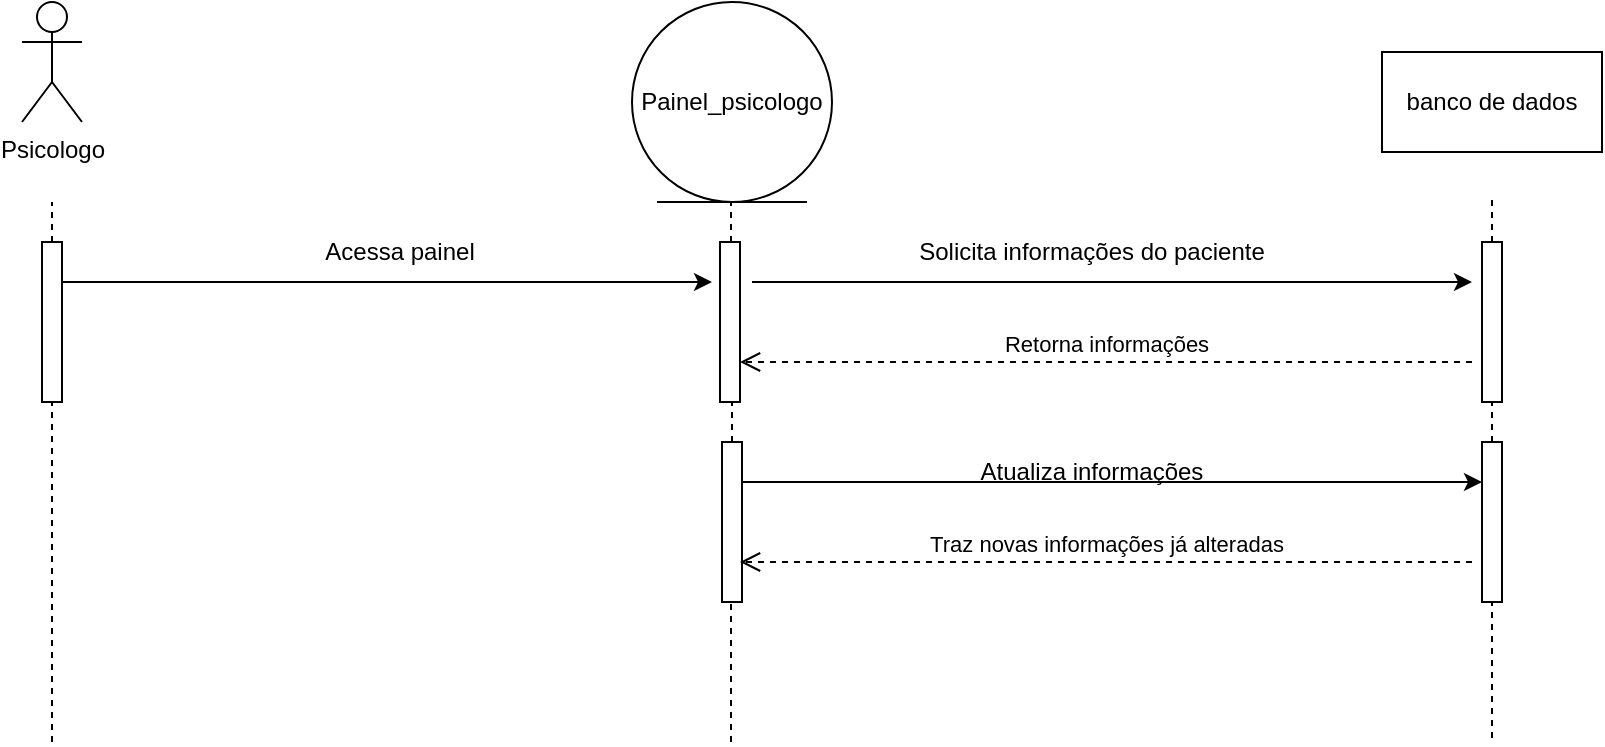 <mxfile version="24.4.10" type="github">
  <diagram name="Página-1" id="QmU7xllQcKqlaRADJfal">
    <mxGraphModel dx="880" dy="472" grid="1" gridSize="10" guides="1" tooltips="1" connect="1" arrows="1" fold="1" page="1" pageScale="1" pageWidth="827" pageHeight="1169" math="0" shadow="0">
      <root>
        <mxCell id="0" />
        <mxCell id="1" parent="0" />
        <mxCell id="8M90LXuTcuUlBlFiTqLg-1" value="Psicologo" style="shape=umlActor;verticalLabelPosition=bottom;verticalAlign=top;html=1;outlineConnect=0;" parent="1" vertex="1">
          <mxGeometry x="305" y="140" width="30" height="60" as="geometry" />
        </mxCell>
        <mxCell id="8M90LXuTcuUlBlFiTqLg-3" value="" style="endArrow=none;dashed=1;html=1;rounded=0;" parent="1" source="8M90LXuTcuUlBlFiTqLg-12" edge="1">
          <mxGeometry width="50" height="50" relative="1" as="geometry">
            <mxPoint x="320" y="510" as="sourcePoint" />
            <mxPoint x="320" y="240" as="targetPoint" />
          </mxGeometry>
        </mxCell>
        <mxCell id="8M90LXuTcuUlBlFiTqLg-7" value="banco de dados" style="html=1;whiteSpace=wrap;" parent="1" vertex="1">
          <mxGeometry x="985" y="165" width="110" height="50" as="geometry" />
        </mxCell>
        <mxCell id="8M90LXuTcuUlBlFiTqLg-9" value="" style="endArrow=none;dashed=1;html=1;rounded=0;" parent="1" source="8M90LXuTcuUlBlFiTqLg-14" edge="1">
          <mxGeometry width="50" height="50" relative="1" as="geometry">
            <mxPoint x="659.5" y="510" as="sourcePoint" />
            <mxPoint x="659.5" y="240" as="targetPoint" />
          </mxGeometry>
        </mxCell>
        <mxCell id="8M90LXuTcuUlBlFiTqLg-10" value="" style="endArrow=none;dashed=1;html=1;rounded=0;" parent="1" source="8M90LXuTcuUlBlFiTqLg-16" edge="1">
          <mxGeometry width="50" height="50" relative="1" as="geometry">
            <mxPoint x="1040" y="508" as="sourcePoint" />
            <mxPoint x="1040" y="238" as="targetPoint" />
          </mxGeometry>
        </mxCell>
        <mxCell id="8M90LXuTcuUlBlFiTqLg-13" value="" style="endArrow=none;dashed=1;html=1;rounded=0;" parent="1" target="8M90LXuTcuUlBlFiTqLg-12" edge="1">
          <mxGeometry width="50" height="50" relative="1" as="geometry">
            <mxPoint x="320" y="510" as="sourcePoint" />
            <mxPoint x="320" y="240" as="targetPoint" />
          </mxGeometry>
        </mxCell>
        <mxCell id="8M90LXuTcuUlBlFiTqLg-12" value="" style="html=1;points=[[0,0,0,0,5],[0,1,0,0,-5],[1,0,0,0,5],[1,1,0,0,-5]];perimeter=orthogonalPerimeter;outlineConnect=0;targetShapes=umlLifeline;portConstraint=eastwest;newEdgeStyle={&quot;curved&quot;:0,&quot;rounded&quot;:0};" parent="1" vertex="1">
          <mxGeometry x="315" y="260" width="10" height="80" as="geometry" />
        </mxCell>
        <mxCell id="8M90LXuTcuUlBlFiTqLg-15" value="" style="endArrow=none;dashed=1;html=1;rounded=0;" parent="1" source="8M90LXuTcuUlBlFiTqLg-34" target="8M90LXuTcuUlBlFiTqLg-14" edge="1">
          <mxGeometry width="50" height="50" relative="1" as="geometry">
            <mxPoint x="659.5" y="510" as="sourcePoint" />
            <mxPoint x="659.5" y="240" as="targetPoint" />
          </mxGeometry>
        </mxCell>
        <mxCell id="8M90LXuTcuUlBlFiTqLg-14" value="" style="html=1;points=[[0,0,0,0,5],[0,1,0,0,-5],[1,0,0,0,5],[1,1,0,0,-5]];perimeter=orthogonalPerimeter;outlineConnect=0;targetShapes=umlLifeline;portConstraint=eastwest;newEdgeStyle={&quot;curved&quot;:0,&quot;rounded&quot;:0};" parent="1" vertex="1">
          <mxGeometry x="654" y="260" width="10" height="80" as="geometry" />
        </mxCell>
        <mxCell id="8M90LXuTcuUlBlFiTqLg-17" value="" style="endArrow=none;dashed=1;html=1;rounded=0;" parent="1" source="8M90LXuTcuUlBlFiTqLg-36" target="8M90LXuTcuUlBlFiTqLg-16" edge="1">
          <mxGeometry width="50" height="50" relative="1" as="geometry">
            <mxPoint x="1040" y="508" as="sourcePoint" />
            <mxPoint x="1040" y="238" as="targetPoint" />
          </mxGeometry>
        </mxCell>
        <mxCell id="8M90LXuTcuUlBlFiTqLg-16" value="" style="html=1;points=[[0,0,0,0,5],[0,1,0,0,-5],[1,0,0,0,5],[1,1,0,0,-5]];perimeter=orthogonalPerimeter;outlineConnect=0;targetShapes=umlLifeline;portConstraint=eastwest;newEdgeStyle={&quot;curved&quot;:0,&quot;rounded&quot;:0};" parent="1" vertex="1">
          <mxGeometry x="1035" y="260" width="10" height="80" as="geometry" />
        </mxCell>
        <mxCell id="8M90LXuTcuUlBlFiTqLg-20" value="" style="endArrow=classic;html=1;rounded=0;" parent="1" source="8M90LXuTcuUlBlFiTqLg-12" edge="1">
          <mxGeometry width="50" height="50" relative="1" as="geometry">
            <mxPoint x="570" y="360" as="sourcePoint" />
            <mxPoint x="650" y="280" as="targetPoint" />
          </mxGeometry>
        </mxCell>
        <mxCell id="8M90LXuTcuUlBlFiTqLg-21" value="" style="endArrow=classic;html=1;rounded=0;" parent="1" edge="1">
          <mxGeometry width="50" height="50" relative="1" as="geometry">
            <mxPoint x="670" y="280" as="sourcePoint" />
            <mxPoint x="1030" y="280" as="targetPoint" />
          </mxGeometry>
        </mxCell>
        <mxCell id="8M90LXuTcuUlBlFiTqLg-22" value="Acessa painel" style="text;html=1;align=center;verticalAlign=middle;whiteSpace=wrap;rounded=0;" parent="1" vertex="1">
          <mxGeometry x="413.5" y="250" width="160" height="30" as="geometry" />
        </mxCell>
        <mxCell id="8M90LXuTcuUlBlFiTqLg-25" value="Solicita informações do paciente" style="text;html=1;align=center;verticalAlign=middle;whiteSpace=wrap;rounded=0;" parent="1" vertex="1">
          <mxGeometry x="710" y="250" width="260" height="30" as="geometry" />
        </mxCell>
        <mxCell id="8M90LXuTcuUlBlFiTqLg-28" value="Retorna informações" style="html=1;verticalAlign=bottom;endArrow=open;dashed=1;endSize=8;curved=0;rounded=0;" parent="1" edge="1">
          <mxGeometry relative="1" as="geometry">
            <mxPoint x="664" y="320" as="targetPoint" />
            <mxPoint x="1030" y="320" as="sourcePoint" />
          </mxGeometry>
        </mxCell>
        <mxCell id="8M90LXuTcuUlBlFiTqLg-35" value="" style="endArrow=none;dashed=1;html=1;rounded=0;" parent="1" target="8M90LXuTcuUlBlFiTqLg-34" edge="1">
          <mxGeometry width="50" height="50" relative="1" as="geometry">
            <mxPoint x="659.5" y="510" as="sourcePoint" />
            <mxPoint x="660" y="340" as="targetPoint" />
          </mxGeometry>
        </mxCell>
        <mxCell id="8M90LXuTcuUlBlFiTqLg-34" value="" style="html=1;points=[[0,0,0,0,5],[0,1,0,0,-5],[1,0,0,0,5],[1,1,0,0,-5]];perimeter=orthogonalPerimeter;outlineConnect=0;targetShapes=umlLifeline;portConstraint=eastwest;newEdgeStyle={&quot;curved&quot;:0,&quot;rounded&quot;:0};" parent="1" vertex="1">
          <mxGeometry x="655" y="360" width="10" height="80" as="geometry" />
        </mxCell>
        <mxCell id="8M90LXuTcuUlBlFiTqLg-37" value="" style="endArrow=none;dashed=1;html=1;rounded=0;" parent="1" target="8M90LXuTcuUlBlFiTqLg-36" edge="1">
          <mxGeometry width="50" height="50" relative="1" as="geometry">
            <mxPoint x="1040" y="508" as="sourcePoint" />
            <mxPoint x="1040" y="340" as="targetPoint" />
          </mxGeometry>
        </mxCell>
        <mxCell id="8M90LXuTcuUlBlFiTqLg-36" value="" style="html=1;points=[[0,0,0,0,5],[0,1,0,0,-5],[1,0,0,0,5],[1,1,0,0,-5]];perimeter=orthogonalPerimeter;outlineConnect=0;targetShapes=umlLifeline;portConstraint=eastwest;newEdgeStyle={&quot;curved&quot;:0,&quot;rounded&quot;:0};" parent="1" vertex="1">
          <mxGeometry x="1035" y="360" width="10" height="80" as="geometry" />
        </mxCell>
        <mxCell id="8M90LXuTcuUlBlFiTqLg-38" value="" style="endArrow=classic;html=1;rounded=0;" parent="1" target="8M90LXuTcuUlBlFiTqLg-36" edge="1">
          <mxGeometry width="50" height="50" relative="1" as="geometry">
            <mxPoint x="665" y="380" as="sourcePoint" />
            <mxPoint x="990" y="380" as="targetPoint" />
          </mxGeometry>
        </mxCell>
        <mxCell id="8M90LXuTcuUlBlFiTqLg-39" value="Atualiza informações" style="text;html=1;align=center;verticalAlign=middle;whiteSpace=wrap;rounded=0;" parent="1" vertex="1">
          <mxGeometry x="745" y="360" width="190" height="30" as="geometry" />
        </mxCell>
        <mxCell id="8M90LXuTcuUlBlFiTqLg-40" value="Traz novas informações já alteradas" style="html=1;verticalAlign=bottom;endArrow=open;dashed=1;endSize=8;curved=0;rounded=0;" parent="1" edge="1">
          <mxGeometry relative="1" as="geometry">
            <mxPoint x="664" y="420" as="targetPoint" />
            <mxPoint x="1030" y="420" as="sourcePoint" />
          </mxGeometry>
        </mxCell>
        <mxCell id="37vOrb_Q0ulrg8TABrnK-1" value="Painel_psicologo" style="ellipse;shape=umlEntity;whiteSpace=wrap;html=1;" vertex="1" parent="1">
          <mxGeometry x="610" y="140" width="100" height="100" as="geometry" />
        </mxCell>
      </root>
    </mxGraphModel>
  </diagram>
</mxfile>

